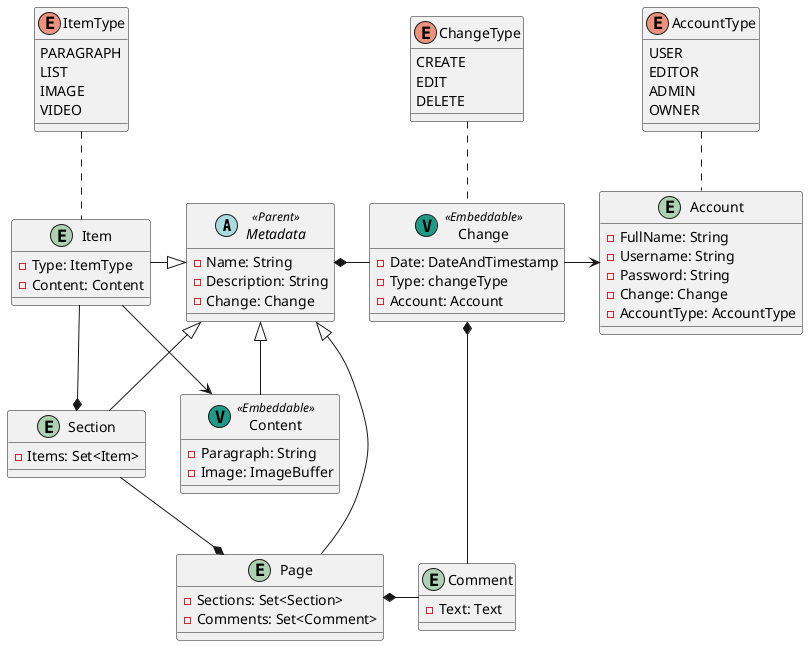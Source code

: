 @startuml
'https://plantuml.com/class-diagram'

abstract class Metadata <<Parent>>
{
    - Name: String
    - Description: String
    - Change: Change
}

entity Page
{
    - Sections: Set<Section>
    - Comments: Set<Comment>
}

entity Section
{
    - Items: Set<Item>
}

entity Item
{
    - Type: ItemType
    - Content: Content
}

enum ItemType
{
    PARAGRAPH
    LIST
    IMAGE
    VIDEO
}

entity Content <<(V, #229988)Embeddable>>
{
    - Paragraph: String
    - Image: ImageBuffer
}

entity Comment
{
    - Text: Text
}

entity Account
{
    - FullName: String
    - Username: String
    - Password: String
    - Change: Change
    - AccountType: AccountType
}

enum AccountType
{
    USER
    EDITOR
    ADMIN
    OWNER
}

entity Change <<(V, #229988)Embeddable>>
{
    - Date: DateAndTimestamp
    - Type: changeType
    - Account: Account
}

enum ChangeType
{
    CREATE
    EDIT
    DELETE
}

Page -up-|> Metadata

Section -up-|> Metadata
Section -down-* Page

Item -right-|> Metadata
Item -down-* Section
Item -down-> Content
Item .up. ItemType

Content -up-|> Metadata

Comment -up-* Change
Comment -left-* Page

Change -left-* Metadata
Change -right-> Account
Change .up. ChangeType

Account .up. AccountType

@enduml